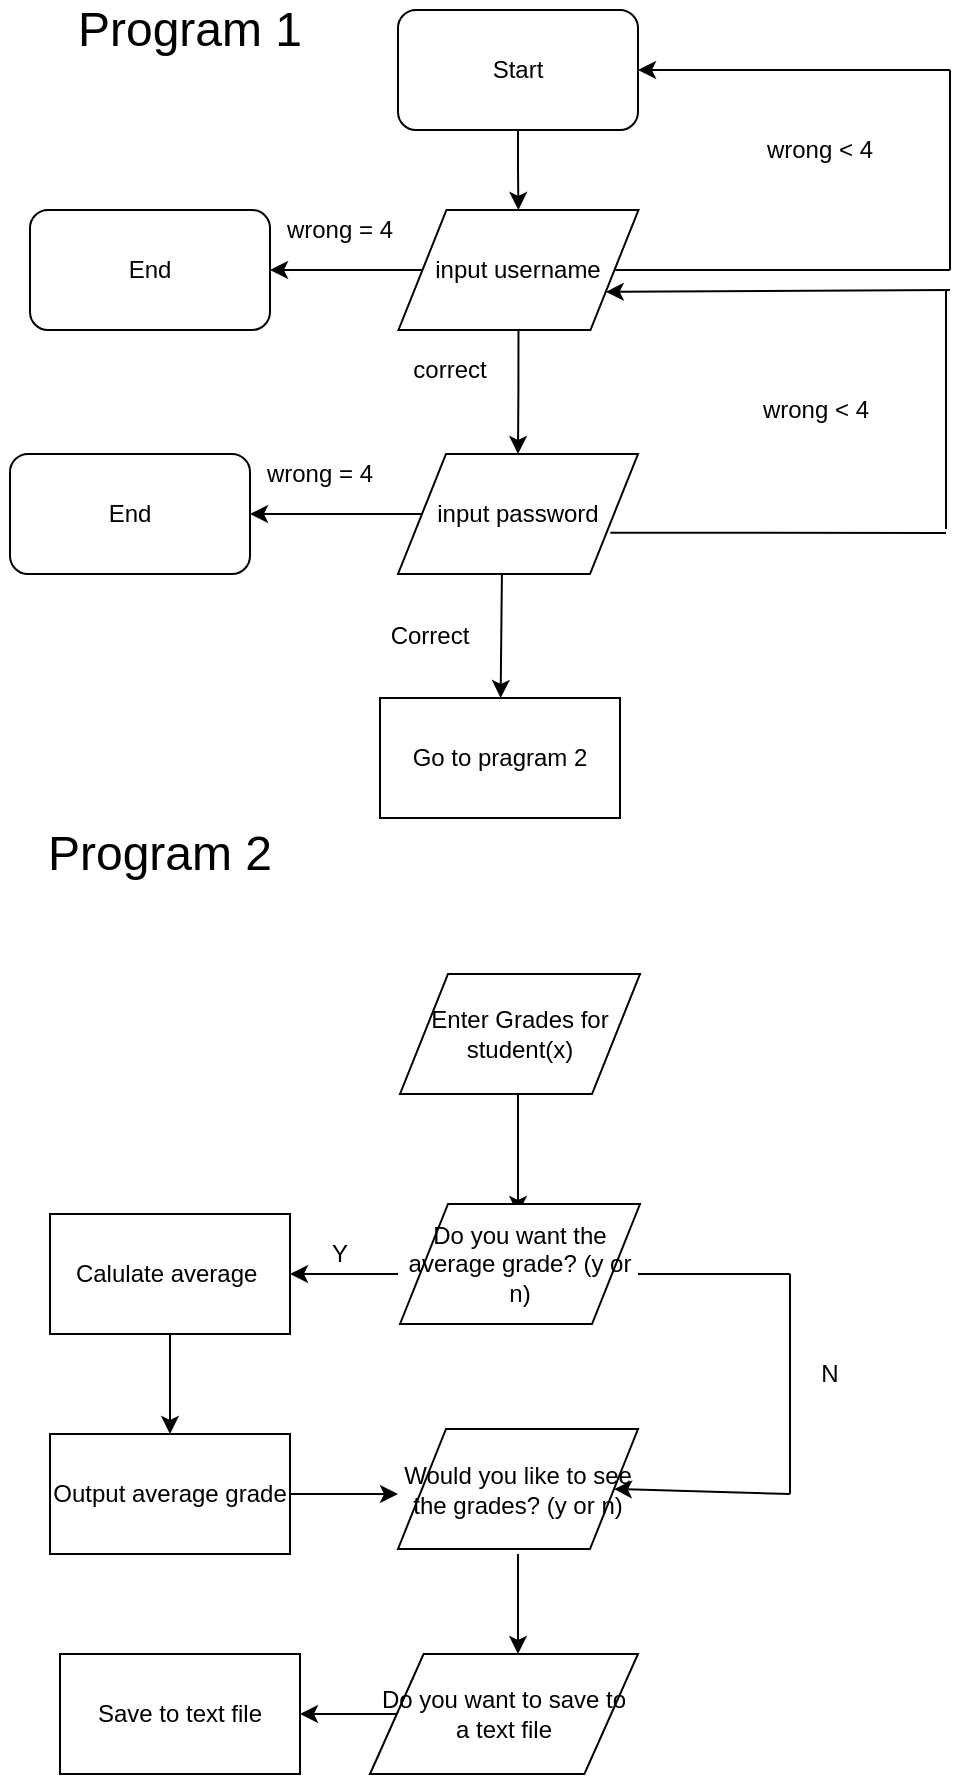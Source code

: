 <mxfile version="10.6.7" type="github"><diagram id="faSmNeAeqCHz91VQVlHZ" name="Page-1"><mxGraphModel dx="1314" dy="616" grid="1" gridSize="10" guides="1" tooltips="1" connect="1" arrows="1" fold="1" page="1" pageScale="1" pageWidth="850" pageHeight="1100" math="0" shadow="0"><root><mxCell id="0"/><mxCell id="1" parent="0"/><mxCell id="n2pgXEyjTWMN7KLJpAHC-2" style="edgeStyle=orthogonalEdgeStyle;rounded=0;orthogonalLoop=1;jettySize=auto;html=1;exitX=0.5;exitY=1;exitDx=0;exitDy=0;" parent="1" source="n2pgXEyjTWMN7KLJpAHC-1" target="n2pgXEyjTWMN7KLJpAHC-3" edge="1"><mxGeometry relative="1" as="geometry"><mxPoint x="424.235" y="150" as="targetPoint"/></mxGeometry></mxCell><mxCell id="n2pgXEyjTWMN7KLJpAHC-1" value="Start&lt;br&gt;" style="rounded=1;whiteSpace=wrap;html=1;" parent="1" vertex="1"><mxGeometry x="364" y="20" width="120" height="60" as="geometry"/></mxCell><mxCell id="n2pgXEyjTWMN7KLJpAHC-16" style="edgeStyle=orthogonalEdgeStyle;rounded=0;orthogonalLoop=1;jettySize=auto;html=1;exitX=0.5;exitY=1;exitDx=0;exitDy=0;entryX=0.5;entryY=0;entryDx=0;entryDy=0;" parent="1" source="n2pgXEyjTWMN7KLJpAHC-3" target="n2pgXEyjTWMN7KLJpAHC-15" edge="1"><mxGeometry relative="1" as="geometry"/></mxCell><mxCell id="n2pgXEyjTWMN7KLJpAHC-3" value="input username" style="shape=parallelogram;perimeter=parallelogramPerimeter;whiteSpace=wrap;html=1;" parent="1" vertex="1"><mxGeometry x="364.235" y="120" width="120" height="60" as="geometry"/></mxCell><mxCell id="n2pgXEyjTWMN7KLJpAHC-5" value="" style="endArrow=none;html=1;exitX=1;exitY=0.5;exitDx=0;exitDy=0;" parent="1" source="n2pgXEyjTWMN7KLJpAHC-3" edge="1"><mxGeometry width="50" height="50" relative="1" as="geometry"><mxPoint x="360" y="250" as="sourcePoint"/><mxPoint x="640" y="150" as="targetPoint"/></mxGeometry></mxCell><mxCell id="n2pgXEyjTWMN7KLJpAHC-6" value="" style="endArrow=none;html=1;" parent="1" edge="1"><mxGeometry width="50" height="50" relative="1" as="geometry"><mxPoint x="640" y="150" as="sourcePoint"/><mxPoint x="640" y="50" as="targetPoint"/></mxGeometry></mxCell><mxCell id="n2pgXEyjTWMN7KLJpAHC-7" value="" style="endArrow=classic;html=1;entryX=1;entryY=0.5;entryDx=0;entryDy=0;" parent="1" target="n2pgXEyjTWMN7KLJpAHC-1" edge="1"><mxGeometry width="50" height="50" relative="1" as="geometry"><mxPoint x="640" y="50" as="sourcePoint"/><mxPoint x="410" y="200" as="targetPoint"/></mxGeometry></mxCell><mxCell id="n2pgXEyjTWMN7KLJpAHC-9" value="wrong &amp;lt; 4" style="text;html=1;strokeColor=none;fillColor=none;align=center;verticalAlign=middle;whiteSpace=wrap;rounded=0;" parent="1" vertex="1"><mxGeometry x="540" y="80" width="70" height="20" as="geometry"/></mxCell><mxCell id="n2pgXEyjTWMN7KLJpAHC-10" value="" style="endArrow=classic;html=1;exitX=0;exitY=0.5;exitDx=0;exitDy=0;" parent="1" source="n2pgXEyjTWMN7KLJpAHC-3" target="n2pgXEyjTWMN7KLJpAHC-11" edge="1"><mxGeometry width="50" height="50" relative="1" as="geometry"><mxPoint x="360" y="250" as="sourcePoint"/><mxPoint x="240" y="150" as="targetPoint"/></mxGeometry></mxCell><mxCell id="n2pgXEyjTWMN7KLJpAHC-11" value="End" style="rounded=1;whiteSpace=wrap;html=1;" parent="1" vertex="1"><mxGeometry x="180.0" y="120" width="120" height="60" as="geometry"/></mxCell><mxCell id="n2pgXEyjTWMN7KLJpAHC-12" value="wrong = 4" style="text;html=1;strokeColor=none;fillColor=none;align=center;verticalAlign=middle;whiteSpace=wrap;rounded=0;" parent="1" vertex="1"><mxGeometry x="300" y="120" width="70" height="20" as="geometry"/></mxCell><mxCell id="n2pgXEyjTWMN7KLJpAHC-14" value="correct" style="text;html=1;strokeColor=none;fillColor=none;align=center;verticalAlign=middle;whiteSpace=wrap;rounded=0;" parent="1" vertex="1"><mxGeometry x="369.941" y="190" width="40" height="20" as="geometry"/></mxCell><mxCell id="n2pgXEyjTWMN7KLJpAHC-23" style="edgeStyle=orthogonalEdgeStyle;rounded=0;orthogonalLoop=1;jettySize=auto;html=1;exitX=0;exitY=0.5;exitDx=0;exitDy=0;entryX=1;entryY=0.5;entryDx=0;entryDy=0;" parent="1" source="n2pgXEyjTWMN7KLJpAHC-15" target="n2pgXEyjTWMN7KLJpAHC-21" edge="1"><mxGeometry relative="1" as="geometry"/></mxCell><mxCell id="n2pgXEyjTWMN7KLJpAHC-15" value="input password" style="shape=parallelogram;perimeter=parallelogramPerimeter;whiteSpace=wrap;html=1;" parent="1" vertex="1"><mxGeometry x="364" y="242" width="120" height="60" as="geometry"/></mxCell><mxCell id="n2pgXEyjTWMN7KLJpAHC-17" value="" style="endArrow=none;html=1;exitX=1;exitY=0.5;exitDx=0;exitDy=0;" parent="1" edge="1"><mxGeometry width="50" height="50" relative="1" as="geometry"><mxPoint x="470.176" y="281.324" as="sourcePoint"/><mxPoint x="638.0" y="281.5" as="targetPoint"/></mxGeometry></mxCell><mxCell id="n2pgXEyjTWMN7KLJpAHC-18" value="" style="endArrow=none;html=1;" parent="1" edge="1"><mxGeometry width="50" height="50" relative="1" as="geometry"><mxPoint x="638.0" y="279.5" as="sourcePoint"/><mxPoint x="638" y="159.5" as="targetPoint"/></mxGeometry></mxCell><mxCell id="n2pgXEyjTWMN7KLJpAHC-19" value="" style="endArrow=classic;html=1;entryX=1;entryY=0.75;entryDx=0;entryDy=0;" parent="1" target="n2pgXEyjTWMN7KLJpAHC-3" edge="1"><mxGeometry width="50" height="50" relative="1" as="geometry"><mxPoint x="640.0" y="160" as="sourcePoint"/><mxPoint x="483.941" y="159.824" as="targetPoint"/></mxGeometry></mxCell><mxCell id="n2pgXEyjTWMN7KLJpAHC-20" value="wrong &amp;lt; 4" style="text;html=1;strokeColor=none;fillColor=none;align=center;verticalAlign=middle;whiteSpace=wrap;rounded=0;" parent="1" vertex="1"><mxGeometry x="538" y="209.5" width="70" height="20" as="geometry"/></mxCell><mxCell id="n2pgXEyjTWMN7KLJpAHC-21" value="End" style="rounded=1;whiteSpace=wrap;html=1;" parent="1" vertex="1"><mxGeometry x="170.0" y="242" width="120" height="60" as="geometry"/></mxCell><mxCell id="n2pgXEyjTWMN7KLJpAHC-22" value="wrong = 4" style="text;html=1;strokeColor=none;fillColor=none;align=center;verticalAlign=middle;whiteSpace=wrap;rounded=0;" parent="1" vertex="1"><mxGeometry x="290" y="242" width="70" height="20" as="geometry"/></mxCell><mxCell id="98NNmwwyBWPQUp-Fs9xB-23" style="edgeStyle=orthogonalEdgeStyle;rounded=0;orthogonalLoop=1;jettySize=auto;html=1;exitX=0.5;exitY=1;exitDx=0;exitDy=0;entryX=0.5;entryY=0;entryDx=0;entryDy=0;" edge="1" parent="1"><mxGeometry relative="1" as="geometry"><mxPoint x="424" y="562" as="sourcePoint"/><mxPoint x="424" y="622" as="targetPoint"/></mxGeometry></mxCell><mxCell id="98NNmwwyBWPQUp-Fs9xB-14" style="edgeStyle=orthogonalEdgeStyle;rounded=0;orthogonalLoop=1;jettySize=auto;html=1;exitX=0.5;exitY=1;exitDx=0;exitDy=0;entryX=0.5;entryY=0;entryDx=0;entryDy=0;" edge="1" parent="1" source="98NNmwwyBWPQUp-Fs9xB-6" target="98NNmwwyBWPQUp-Fs9xB-8"><mxGeometry relative="1" as="geometry"/></mxCell><mxCell id="98NNmwwyBWPQUp-Fs9xB-6" value="Calulate average&amp;nbsp;" style="rounded=0;whiteSpace=wrap;html=1;" vertex="1" parent="1"><mxGeometry x="190" y="622" width="120" height="60" as="geometry"/></mxCell><mxCell id="98NNmwwyBWPQUp-Fs9xB-15" style="edgeStyle=orthogonalEdgeStyle;rounded=0;orthogonalLoop=1;jettySize=auto;html=1;exitX=1;exitY=0.5;exitDx=0;exitDy=0;entryX=0;entryY=0.5;entryDx=0;entryDy=0;" edge="1" parent="1" source="98NNmwwyBWPQUp-Fs9xB-8"><mxGeometry relative="1" as="geometry"><mxPoint x="364" y="762" as="targetPoint"/></mxGeometry></mxCell><mxCell id="98NNmwwyBWPQUp-Fs9xB-8" value="Output average grade&lt;br&gt;" style="rounded=0;whiteSpace=wrap;html=1;" vertex="1" parent="1"><mxGeometry x="190" y="732" width="120" height="60" as="geometry"/></mxCell><mxCell id="98NNmwwyBWPQUp-Fs9xB-16" style="edgeStyle=orthogonalEdgeStyle;rounded=0;orthogonalLoop=1;jettySize=auto;html=1;exitX=0.5;exitY=1;exitDx=0;exitDy=0;entryX=0.5;entryY=0;entryDx=0;entryDy=0;" edge="1" parent="1"><mxGeometry relative="1" as="geometry"><mxPoint x="424" y="792" as="sourcePoint"/><mxPoint x="424" y="842" as="targetPoint"/></mxGeometry></mxCell><mxCell id="98NNmwwyBWPQUp-Fs9xB-13" value="" style="endArrow=classic;html=1;exitX=0;exitY=0.5;exitDx=0;exitDy=0;entryX=1;entryY=0.5;entryDx=0;entryDy=0;" edge="1" parent="1" target="98NNmwwyBWPQUp-Fs9xB-6"><mxGeometry width="50" height="50" relative="1" as="geometry"><mxPoint x="364" y="652" as="sourcePoint"/><mxPoint x="220" y="922" as="targetPoint"/></mxGeometry></mxCell><mxCell id="98NNmwwyBWPQUp-Fs9xB-17" value="Y" style="text;html=1;strokeColor=none;fillColor=none;align=center;verticalAlign=middle;whiteSpace=wrap;rounded=0;" vertex="1" parent="1"><mxGeometry x="315" y="632" width="40" height="20" as="geometry"/></mxCell><mxCell id="98NNmwwyBWPQUp-Fs9xB-18" value="" style="endArrow=none;html=1;exitX=1;exitY=0.5;exitDx=0;exitDy=0;" edge="1" parent="1"><mxGeometry width="50" height="50" relative="1" as="geometry"><mxPoint x="484" y="652" as="sourcePoint"/><mxPoint x="560" y="652" as="targetPoint"/></mxGeometry></mxCell><mxCell id="98NNmwwyBWPQUp-Fs9xB-19" value="" style="endArrow=none;html=1;" edge="1" parent="1"><mxGeometry width="50" height="50" relative="1" as="geometry"><mxPoint x="560" y="652" as="sourcePoint"/><mxPoint x="560" y="762" as="targetPoint"/></mxGeometry></mxCell><mxCell id="98NNmwwyBWPQUp-Fs9xB-20" value="" style="endArrow=classic;html=1;entryX=1;entryY=0.5;entryDx=0;entryDy=0;" edge="1" parent="1" target="98NNmwwyBWPQUp-Fs9xB-37"><mxGeometry width="50" height="50" relative="1" as="geometry"><mxPoint x="560" y="762" as="sourcePoint"/><mxPoint x="484" y="762" as="targetPoint"/></mxGeometry></mxCell><mxCell id="98NNmwwyBWPQUp-Fs9xB-21" value="N" style="text;html=1;strokeColor=none;fillColor=none;align=center;verticalAlign=middle;whiteSpace=wrap;rounded=0;" vertex="1" parent="1"><mxGeometry x="560" y="692" width="40" height="20" as="geometry"/></mxCell><mxCell id="98NNmwwyBWPQUp-Fs9xB-22" value="Save to text file" style="rounded=0;whiteSpace=wrap;html=1;" vertex="1" parent="1"><mxGeometry x="195" y="842" width="120" height="60" as="geometry"/></mxCell><mxCell id="98NNmwwyBWPQUp-Fs9xB-24" value="Enter Grades for student(x)" style="shape=parallelogram;perimeter=parallelogramPerimeter;whiteSpace=wrap;html=1;" vertex="1" parent="1"><mxGeometry x="365" y="502" width="120" height="60" as="geometry"/></mxCell><mxCell id="98NNmwwyBWPQUp-Fs9xB-35" value="Do you want the average grade? (y or n)" style="shape=parallelogram;perimeter=parallelogramPerimeter;whiteSpace=wrap;html=1;" vertex="1" parent="1"><mxGeometry x="365" y="617" width="120" height="60" as="geometry"/></mxCell><mxCell id="98NNmwwyBWPQUp-Fs9xB-37" value="Would you like to see the grades? (y or n)" style="shape=parallelogram;perimeter=parallelogramPerimeter;whiteSpace=wrap;html=1;" vertex="1" parent="1"><mxGeometry x="364" y="729.5" width="120" height="60" as="geometry"/></mxCell><mxCell id="98NNmwwyBWPQUp-Fs9xB-39" style="edgeStyle=orthogonalEdgeStyle;rounded=0;orthogonalLoop=1;jettySize=auto;html=1;exitX=0;exitY=0.5;exitDx=0;exitDy=0;entryX=1;entryY=0.5;entryDx=0;entryDy=0;" edge="1" parent="1" source="98NNmwwyBWPQUp-Fs9xB-38" target="98NNmwwyBWPQUp-Fs9xB-22"><mxGeometry relative="1" as="geometry"/></mxCell><mxCell id="98NNmwwyBWPQUp-Fs9xB-38" value="Do you want to save to a text file" style="shape=parallelogram;perimeter=parallelogramPerimeter;whiteSpace=wrap;html=1;" vertex="1" parent="1"><mxGeometry x="350" y="842" width="134" height="60" as="geometry"/></mxCell><mxCell id="98NNmwwyBWPQUp-Fs9xB-42" value="&lt;font style=&quot;font-size: 24px&quot;&gt;Program 1&lt;/font&gt;" style="text;html=1;strokeColor=none;fillColor=none;align=center;verticalAlign=middle;whiteSpace=wrap;rounded=0;" vertex="1" parent="1"><mxGeometry x="180" y="20" width="160" height="20" as="geometry"/></mxCell><mxCell id="98NNmwwyBWPQUp-Fs9xB-43" value="&lt;font style=&quot;font-size: 24px&quot;&gt;Program 2&lt;/font&gt;" style="text;html=1;strokeColor=none;fillColor=none;align=center;verticalAlign=middle;whiteSpace=wrap;rounded=0;" vertex="1" parent="1"><mxGeometry x="165" y="432" width="160" height="20" as="geometry"/></mxCell><mxCell id="98NNmwwyBWPQUp-Fs9xB-44" value="" style="endArrow=classic;html=1;exitX=0.433;exitY=1;exitDx=0;exitDy=0;exitPerimeter=0;" edge="1" parent="1" source="n2pgXEyjTWMN7KLJpAHC-15" target="98NNmwwyBWPQUp-Fs9xB-45"><mxGeometry width="50" height="50" relative="1" as="geometry"><mxPoint x="750" y="380" as="sourcePoint"/><mxPoint x="416" y="350" as="targetPoint"/></mxGeometry></mxCell><mxCell id="98NNmwwyBWPQUp-Fs9xB-45" value="Go to pragram 2" style="rounded=0;whiteSpace=wrap;html=1;" vertex="1" parent="1"><mxGeometry x="355" y="364" width="120" height="60" as="geometry"/></mxCell><mxCell id="98NNmwwyBWPQUp-Fs9xB-46" value="Correct" style="text;html=1;strokeColor=none;fillColor=none;align=center;verticalAlign=middle;whiteSpace=wrap;rounded=0;" vertex="1" parent="1"><mxGeometry x="360" y="323" width="40" height="20" as="geometry"/></mxCell></root></mxGraphModel></diagram></mxfile>